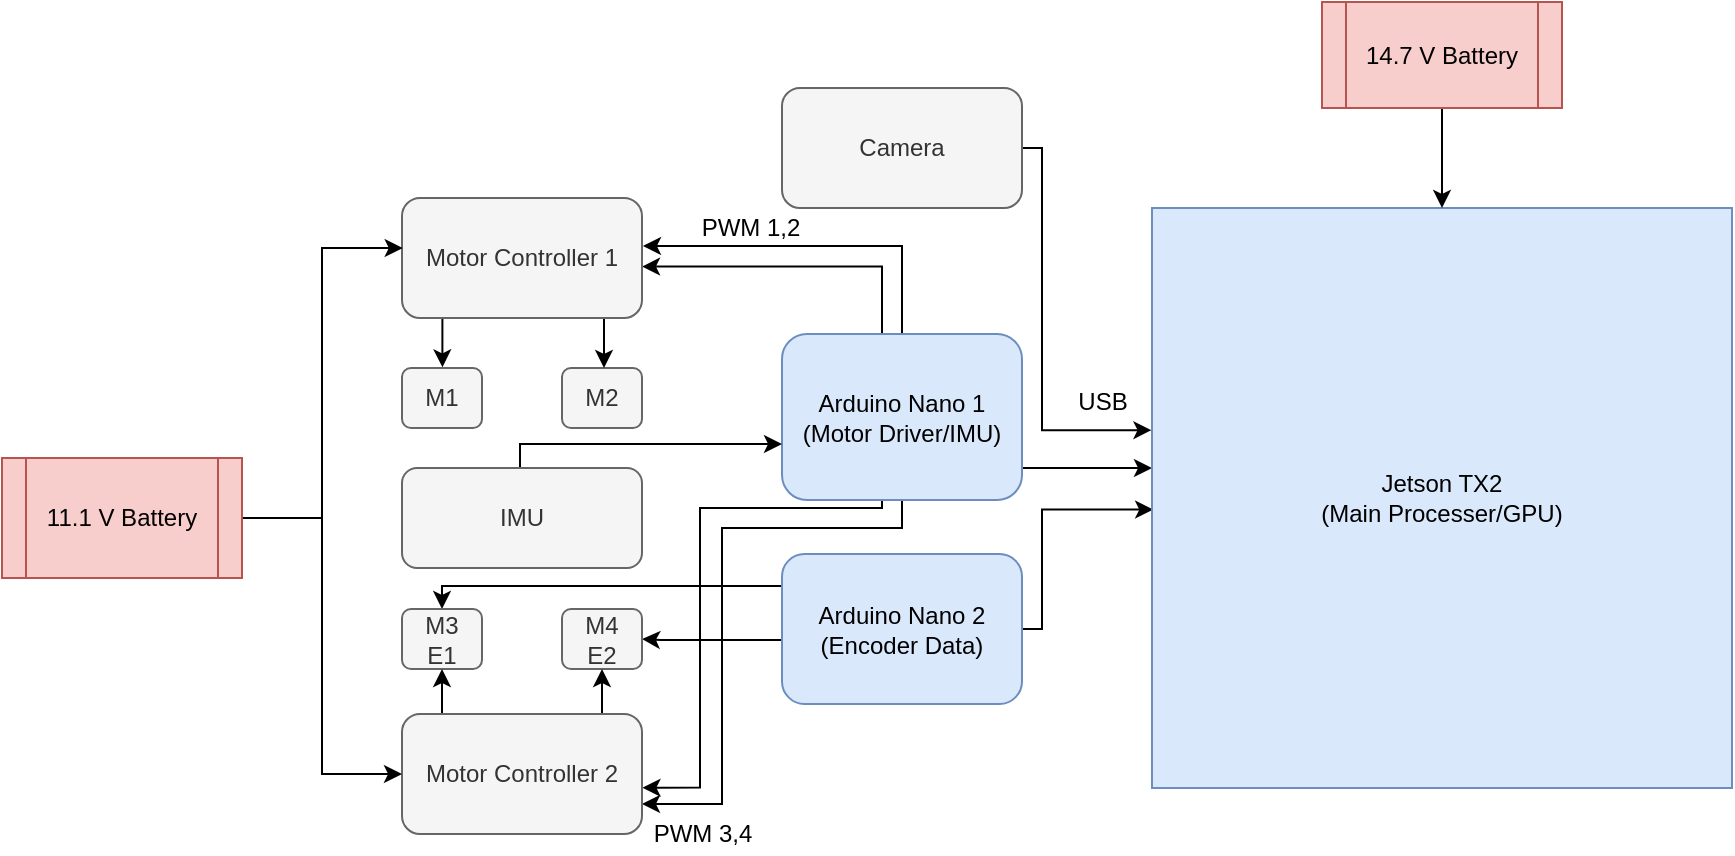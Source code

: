 <mxfile version="13.0.3" type="device"><diagram id="C5RBs43oDa-KdzZeNtuy" name="Page-1"><mxGraphModel dx="981" dy="588" grid="1" gridSize="10" guides="1" tooltips="1" connect="1" arrows="1" fold="1" page="1" pageScale="1" pageWidth="827" pageHeight="1169" math="0" shadow="0"><root><mxCell id="WIyWlLk6GJQsqaUBKTNV-0"/><mxCell id="WIyWlLk6GJQsqaUBKTNV-1" parent="WIyWlLk6GJQsqaUBKTNV-0"/><mxCell id="zwY-EZkpnWwtiVTPrVjX-68" style="edgeStyle=orthogonalEdgeStyle;rounded=0;orthogonalLoop=1;jettySize=auto;html=1;entryX=1;entryY=0.5;entryDx=0;entryDy=0;" parent="WIyWlLk6GJQsqaUBKTNV-1" source="WIyWlLk6GJQsqaUBKTNV-3" target="2YYbPD2NlLkC1HAIFC1y-5" edge="1"><mxGeometry relative="1" as="geometry"><Array as="points"><mxPoint x="706" y="690"/><mxPoint x="706" y="690"/></Array></mxGeometry></mxCell><mxCell id="zwY-EZkpnWwtiVTPrVjX-69" style="edgeStyle=orthogonalEdgeStyle;rounded=0;orthogonalLoop=1;jettySize=auto;html=1;" parent="WIyWlLk6GJQsqaUBKTNV-1" source="WIyWlLk6GJQsqaUBKTNV-3" target="2YYbPD2NlLkC1HAIFC1y-3" edge="1"><mxGeometry relative="1" as="geometry"><Array as="points"><mxPoint x="596" y="663"/></Array></mxGeometry></mxCell><mxCell id="zwY-EZkpnWwtiVTPrVjX-71" style="edgeStyle=orthogonalEdgeStyle;rounded=0;orthogonalLoop=1;jettySize=auto;html=1;entryX=0.002;entryY=0.52;entryDx=0;entryDy=0;entryPerimeter=0;" parent="WIyWlLk6GJQsqaUBKTNV-1" source="WIyWlLk6GJQsqaUBKTNV-3" target="2YYbPD2NlLkC1HAIFC1y-25" edge="1"><mxGeometry relative="1" as="geometry"><mxPoint x="906" y="619" as="targetPoint"/><Array as="points"><mxPoint x="896" y="685"/><mxPoint x="896" y="625"/></Array></mxGeometry></mxCell><mxCell id="WIyWlLk6GJQsqaUBKTNV-3" value="Arduino Nano 2&lt;br&gt;(Encoder Data)" style="rounded=1;whiteSpace=wrap;html=1;fontSize=12;glass=0;strokeWidth=1;shadow=0;fillColor=#dae8fc;strokeColor=#6c8ebf;comic=0;" parent="WIyWlLk6GJQsqaUBKTNV-1" vertex="1"><mxGeometry x="766" y="647" width="120" height="75" as="geometry"/></mxCell><mxCell id="zwY-EZkpnWwtiVTPrVjX-8" style="edgeStyle=orthogonalEdgeStyle;rounded=0;orthogonalLoop=1;jettySize=auto;html=1;" parent="WIyWlLk6GJQsqaUBKTNV-1" source="2YYbPD2NlLkC1HAIFC1y-1" target="2YYbPD2NlLkC1HAIFC1y-25" edge="1"><mxGeometry relative="1" as="geometry"><mxPoint x="896" y="614" as="targetPoint"/><Array as="points"><mxPoint x="896" y="604"/><mxPoint x="896" y="604"/></Array></mxGeometry></mxCell><mxCell id="zwY-EZkpnWwtiVTPrVjX-27" style="edgeStyle=orthogonalEdgeStyle;rounded=0;orthogonalLoop=1;jettySize=auto;html=1;entryX=1.004;entryY=0.373;entryDx=0;entryDy=0;entryPerimeter=0;" parent="WIyWlLk6GJQsqaUBKTNV-1" edge="1"><mxGeometry relative="1" as="geometry"><mxPoint x="826" y="538.62" as="sourcePoint"/><mxPoint x="696.48" y="493" as="targetPoint"/><Array as="points"><mxPoint x="826" y="492.62"/></Array></mxGeometry></mxCell><mxCell id="zwY-EZkpnWwtiVTPrVjX-63" style="edgeStyle=orthogonalEdgeStyle;rounded=0;orthogonalLoop=1;jettySize=auto;html=1;entryX=1;entryY=0.571;entryDx=0;entryDy=0;entryPerimeter=0;" parent="WIyWlLk6GJQsqaUBKTNV-1" source="2YYbPD2NlLkC1HAIFC1y-1" target="2YYbPD2NlLkC1HAIFC1y-32" edge="1"><mxGeometry relative="1" as="geometry"><Array as="points"><mxPoint x="816" y="503"/></Array></mxGeometry></mxCell><mxCell id="zwY-EZkpnWwtiVTPrVjX-66" style="edgeStyle=orthogonalEdgeStyle;rounded=0;orthogonalLoop=1;jettySize=auto;html=1;entryX=1;entryY=0.75;entryDx=0;entryDy=0;" parent="WIyWlLk6GJQsqaUBKTNV-1" source="2YYbPD2NlLkC1HAIFC1y-1" target="2YYbPD2NlLkC1HAIFC1y-31" edge="1"><mxGeometry relative="1" as="geometry"><Array as="points"><mxPoint x="826" y="634"/><mxPoint x="736" y="634"/><mxPoint x="736" y="772"/></Array></mxGeometry></mxCell><mxCell id="zwY-EZkpnWwtiVTPrVjX-67" style="edgeStyle=orthogonalEdgeStyle;rounded=0;orthogonalLoop=1;jettySize=auto;html=1;entryX=1.002;entryY=0.614;entryDx=0;entryDy=0;entryPerimeter=0;" parent="WIyWlLk6GJQsqaUBKTNV-1" source="2YYbPD2NlLkC1HAIFC1y-1" target="2YYbPD2NlLkC1HAIFC1y-31" edge="1"><mxGeometry relative="1" as="geometry"><Array as="points"><mxPoint x="816" y="624"/><mxPoint x="725" y="624"/><mxPoint x="725" y="764"/></Array></mxGeometry></mxCell><mxCell id="2YYbPD2NlLkC1HAIFC1y-1" value="Arduino Nano 1&lt;br&gt;(Motor Driver/IMU)" style="rounded=1;whiteSpace=wrap;html=1;fontSize=12;glass=0;strokeWidth=1;shadow=0;fillColor=#dae8fc;strokeColor=#6c8ebf;comic=0;" parent="WIyWlLk6GJQsqaUBKTNV-1" vertex="1"><mxGeometry x="766" y="537" width="120" height="83" as="geometry"/></mxCell><mxCell id="2YYbPD2NlLkC1HAIFC1y-2" value="M1&lt;br&gt;" style="rounded=1;whiteSpace=wrap;html=1;fillColor=#f5f5f5;strokeColor=#666666;comic=0;shadow=0;fontColor=#333333;" parent="WIyWlLk6GJQsqaUBKTNV-1" vertex="1"><mxGeometry x="576" y="554" width="40" height="30" as="geometry"/></mxCell><mxCell id="2YYbPD2NlLkC1HAIFC1y-3" value="M3&lt;br&gt;E1" style="rounded=1;whiteSpace=wrap;html=1;fillColor=#f5f5f5;strokeColor=#666666;comic=0;shadow=0;fontColor=#333333;" parent="WIyWlLk6GJQsqaUBKTNV-1" vertex="1"><mxGeometry x="576" y="674.5" width="40" height="30" as="geometry"/></mxCell><mxCell id="2YYbPD2NlLkC1HAIFC1y-4" value="M2" style="rounded=1;whiteSpace=wrap;html=1;fillColor=#f5f5f5;strokeColor=#666666;comic=0;shadow=0;fontColor=#333333;" parent="WIyWlLk6GJQsqaUBKTNV-1" vertex="1"><mxGeometry x="656" y="554" width="40" height="30" as="geometry"/></mxCell><mxCell id="2YYbPD2NlLkC1HAIFC1y-5" value="M4&lt;br&gt;E2" style="rounded=1;whiteSpace=wrap;html=1;comic=0;shadow=0;fillColor=#f5f5f5;strokeColor=#666666;fontColor=#333333;" parent="WIyWlLk6GJQsqaUBKTNV-1" vertex="1"><mxGeometry x="656" y="674.5" width="40" height="30" as="geometry"/></mxCell><mxCell id="zwY-EZkpnWwtiVTPrVjX-70" style="edgeStyle=orthogonalEdgeStyle;rounded=0;orthogonalLoop=1;jettySize=auto;html=1;" parent="WIyWlLk6GJQsqaUBKTNV-1" target="2YYbPD2NlLkC1HAIFC1y-1" edge="1"><mxGeometry relative="1" as="geometry"><mxPoint x="635" y="607.29" as="sourcePoint"/><mxPoint x="765.6" y="598.02" as="targetPoint"/><Array as="points"><mxPoint x="635" y="592"/></Array></mxGeometry></mxCell><mxCell id="2YYbPD2NlLkC1HAIFC1y-19" value="IMU" style="rounded=1;whiteSpace=wrap;html=1;fontSize=12;glass=0;strokeWidth=1;shadow=0;fillColor=#f5f5f5;strokeColor=#666666;comic=0;fontColor=#333333;" parent="WIyWlLk6GJQsqaUBKTNV-1" vertex="1"><mxGeometry x="576" y="604" width="120" height="50" as="geometry"/></mxCell><mxCell id="2YYbPD2NlLkC1HAIFC1y-25" value="Jetson TX2&lt;br&gt;(Main Processer/GPU)" style="whiteSpace=wrap;html=1;aspect=fixed;fillColor=#dae8fc;strokeColor=#6c8ebf;comic=0;shadow=0;" parent="WIyWlLk6GJQsqaUBKTNV-1" vertex="1"><mxGeometry x="951" y="474" width="290" height="290" as="geometry"/></mxCell><mxCell id="2YYbPD2NlLkC1HAIFC1y-27" value="USB" style="text;html=1;align=center;verticalAlign=middle;resizable=0;points=[];autosize=1;comic=0;shadow=0;" parent="WIyWlLk6GJQsqaUBKTNV-1" vertex="1"><mxGeometry x="906" y="561" width="40" height="20" as="geometry"/></mxCell><mxCell id="zwY-EZkpnWwtiVTPrVjX-52" style="edgeStyle=orthogonalEdgeStyle;rounded=0;orthogonalLoop=1;jettySize=auto;html=1;entryX=0.5;entryY=1;entryDx=0;entryDy=0;" parent="WIyWlLk6GJQsqaUBKTNV-1" source="2YYbPD2NlLkC1HAIFC1y-31" target="2YYbPD2NlLkC1HAIFC1y-5" edge="1"><mxGeometry relative="1" as="geometry"><Array as="points"><mxPoint x="676" y="717"/><mxPoint x="676" y="717"/></Array></mxGeometry></mxCell><mxCell id="zwY-EZkpnWwtiVTPrVjX-53" style="edgeStyle=orthogonalEdgeStyle;rounded=0;orthogonalLoop=1;jettySize=auto;html=1;entryX=0.5;entryY=1;entryDx=0;entryDy=0;" parent="WIyWlLk6GJQsqaUBKTNV-1" source="2YYbPD2NlLkC1HAIFC1y-31" target="2YYbPD2NlLkC1HAIFC1y-3" edge="1"><mxGeometry relative="1" as="geometry"><Array as="points"><mxPoint x="596" y="717"/><mxPoint x="596" y="717"/></Array></mxGeometry></mxCell><mxCell id="2YYbPD2NlLkC1HAIFC1y-31" value="Motor Controller 2" style="rounded=1;whiteSpace=wrap;html=1;fillColor=#f5f5f5;strokeColor=#666666;comic=0;shadow=0;fontColor=#333333;" parent="WIyWlLk6GJQsqaUBKTNV-1" vertex="1"><mxGeometry x="576" y="727" width="120" height="60" as="geometry"/></mxCell><mxCell id="zwY-EZkpnWwtiVTPrVjX-54" style="edgeStyle=orthogonalEdgeStyle;rounded=0;orthogonalLoop=1;jettySize=auto;html=1;" parent="WIyWlLk6GJQsqaUBKTNV-1" source="2YYbPD2NlLkC1HAIFC1y-32" target="2YYbPD2NlLkC1HAIFC1y-4" edge="1"><mxGeometry relative="1" as="geometry"><mxPoint x="676" y="547" as="targetPoint"/><Array as="points"><mxPoint x="677" y="549"/><mxPoint x="677" y="549"/></Array></mxGeometry></mxCell><mxCell id="zwY-EZkpnWwtiVTPrVjX-55" style="edgeStyle=orthogonalEdgeStyle;rounded=0;orthogonalLoop=1;jettySize=auto;html=1;entryX=0.506;entryY=-0.012;entryDx=0;entryDy=0;entryPerimeter=0;" parent="WIyWlLk6GJQsqaUBKTNV-1" source="2YYbPD2NlLkC1HAIFC1y-32" target="2YYbPD2NlLkC1HAIFC1y-2" edge="1"><mxGeometry relative="1" as="geometry"><Array as="points"><mxPoint x="596" y="549"/></Array></mxGeometry></mxCell><mxCell id="2YYbPD2NlLkC1HAIFC1y-32" value="Motor Controller 1" style="rounded=1;whiteSpace=wrap;html=1;fillColor=#f5f5f5;strokeColor=#666666;comic=0;shadow=0;fontColor=#333333;" parent="WIyWlLk6GJQsqaUBKTNV-1" vertex="1"><mxGeometry x="576" y="469" width="120" height="60" as="geometry"/></mxCell><mxCell id="zwY-EZkpnWwtiVTPrVjX-59" style="edgeStyle=orthogonalEdgeStyle;rounded=0;orthogonalLoop=1;jettySize=auto;html=1;entryX=0.5;entryY=0;entryDx=0;entryDy=0;" parent="WIyWlLk6GJQsqaUBKTNV-1" source="2YYbPD2NlLkC1HAIFC1y-41" target="2YYbPD2NlLkC1HAIFC1y-25" edge="1"><mxGeometry relative="1" as="geometry"/></mxCell><mxCell id="2YYbPD2NlLkC1HAIFC1y-41" value="14.7 V Battery" style="shape=process;whiteSpace=wrap;html=1;backgroundOutline=1;fillColor=#f8cecc;strokeColor=#b85450;comic=0;shadow=0;" parent="WIyWlLk6GJQsqaUBKTNV-1" vertex="1"><mxGeometry x="1036" y="371" width="120" height="53" as="geometry"/></mxCell><mxCell id="zwY-EZkpnWwtiVTPrVjX-10" style="edgeStyle=orthogonalEdgeStyle;rounded=0;orthogonalLoop=1;jettySize=auto;html=1;entryX=-0.001;entryY=0.383;entryDx=0;entryDy=0;entryPerimeter=0;" parent="WIyWlLk6GJQsqaUBKTNV-1" source="2YYbPD2NlLkC1HAIFC1y-44" target="2YYbPD2NlLkC1HAIFC1y-25" edge="1"><mxGeometry relative="1" as="geometry"><Array as="points"><mxPoint x="896" y="444"/><mxPoint x="896" y="585"/></Array></mxGeometry></mxCell><mxCell id="2YYbPD2NlLkC1HAIFC1y-44" value="Camera" style="rounded=1;whiteSpace=wrap;html=1;fillColor=#f5f5f5;strokeColor=#666666;comic=0;shadow=0;fontColor=#333333;" parent="WIyWlLk6GJQsqaUBKTNV-1" vertex="1"><mxGeometry x="766" y="414" width="120" height="60" as="geometry"/></mxCell><mxCell id="zwY-EZkpnWwtiVTPrVjX-4" style="edgeStyle=orthogonalEdgeStyle;rounded=0;orthogonalLoop=1;jettySize=auto;html=1;entryX=0.003;entryY=0.417;entryDx=0;entryDy=0;entryPerimeter=0;exitX=1;exitY=0.5;exitDx=0;exitDy=0;" parent="WIyWlLk6GJQsqaUBKTNV-1" source="2YYbPD2NlLkC1HAIFC1y-49" target="2YYbPD2NlLkC1HAIFC1y-32" edge="1"><mxGeometry relative="1" as="geometry"><Array as="points"><mxPoint x="536" y="629"/><mxPoint x="536" y="494"/></Array></mxGeometry></mxCell><mxCell id="zwY-EZkpnWwtiVTPrVjX-5" style="edgeStyle=orthogonalEdgeStyle;rounded=0;orthogonalLoop=1;jettySize=auto;html=1;entryX=0;entryY=0.5;entryDx=0;entryDy=0;" parent="WIyWlLk6GJQsqaUBKTNV-1" source="2YYbPD2NlLkC1HAIFC1y-49" target="2YYbPD2NlLkC1HAIFC1y-31" edge="1"><mxGeometry relative="1" as="geometry"/></mxCell><mxCell id="2YYbPD2NlLkC1HAIFC1y-49" value="11.1 V Battery" style="shape=process;whiteSpace=wrap;html=1;backgroundOutline=1;fillColor=#f8cecc;strokeColor=#b85450;comic=0;shadow=0;" parent="WIyWlLk6GJQsqaUBKTNV-1" vertex="1"><mxGeometry x="376" y="599" width="120" height="60" as="geometry"/></mxCell><mxCell id="zwY-EZkpnWwtiVTPrVjX-35" value="PWM 3,4" style="text;html=1;align=center;verticalAlign=middle;resizable=0;points=[];autosize=1;comic=0;shadow=0;" parent="WIyWlLk6GJQsqaUBKTNV-1" vertex="1"><mxGeometry x="696" y="777" width="60" height="20" as="geometry"/></mxCell><mxCell id="zwY-EZkpnWwtiVTPrVjX-36" value="PWM 1,2" style="text;html=1;align=center;verticalAlign=middle;resizable=0;points=[];autosize=1;comic=0;shadow=0;" parent="WIyWlLk6GJQsqaUBKTNV-1" vertex="1"><mxGeometry x="720" y="474" width="60" height="20" as="geometry"/></mxCell></root></mxGraphModel></diagram></mxfile>